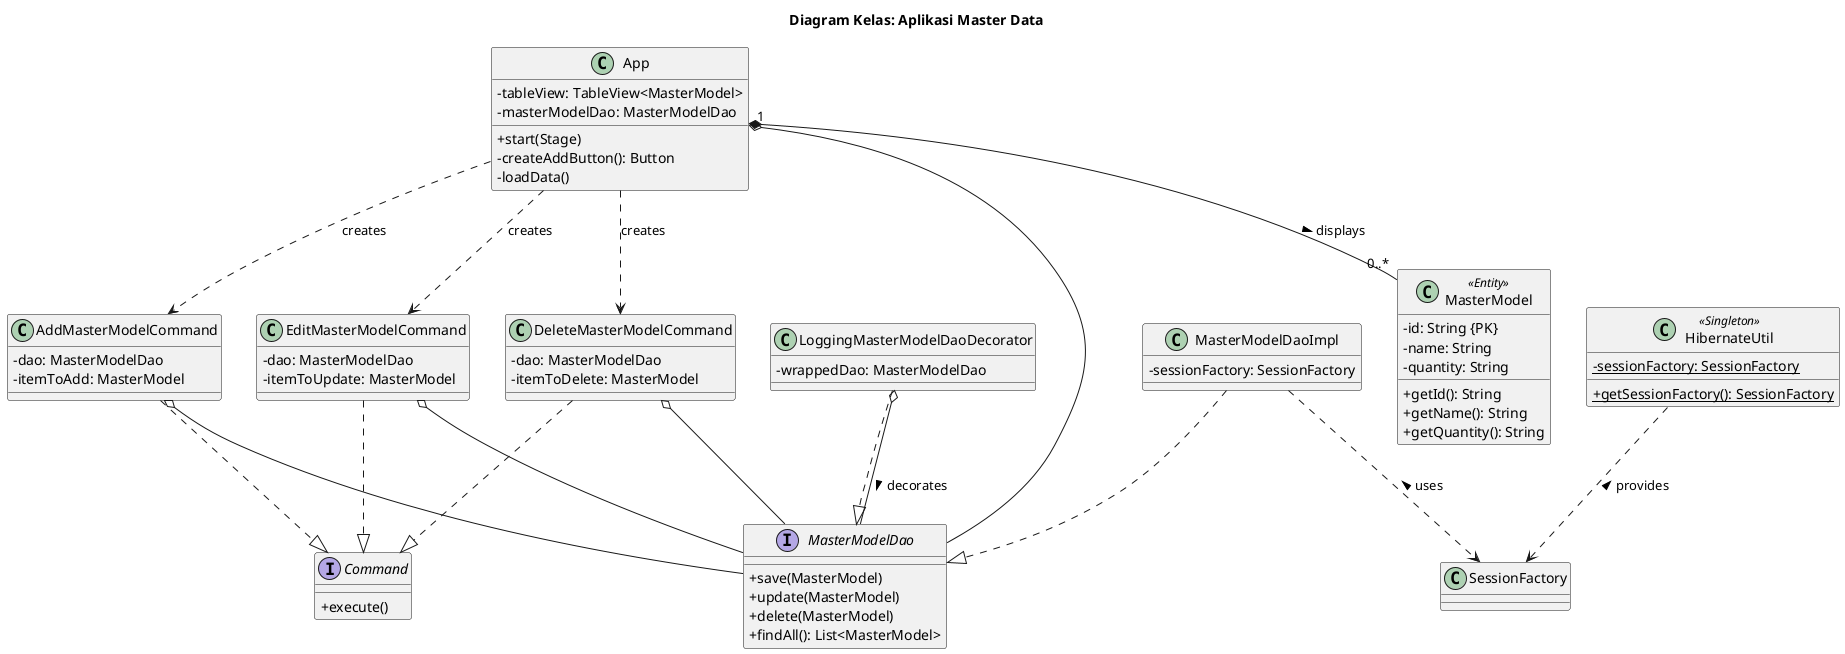 @startuml
title Diagram Kelas: Aplikasi Master Data

skinparam classAttributeIconSize 0

interface Command {
  + execute()
}

class App {
  - tableView: TableView<MasterModel>
  - masterModelDao: MasterModelDao
  + start(Stage)
  - createAddButton(): Button
  - loadData()
}

class MasterModel <<Entity>> {
  - id: String {PK}
  - name: String
  - quantity: String
  + getId(): String
  + getName(): String
  + getQuantity(): String
}

interface MasterModelDao {
  + save(MasterModel)
  + update(MasterModel)
  + delete(MasterModel)
  + findAll(): List<MasterModel>
}

class MasterModelDaoImpl {
  - sessionFactory: SessionFactory
}

class LoggingMasterModelDaoDecorator {
  - wrappedDao: MasterModelDao
}

class HibernateUtil <<Singleton>> {
  - {static} sessionFactory: SessionFactory
  + {static} getSessionFactory(): SessionFactory
}

class AddMasterModelCommand {
  - dao: MasterModelDao
  - itemToAdd: MasterModel
}
class EditMasterModelCommand {
  - dao: MasterModelDao
  - itemToUpdate: MasterModel
}
class DeleteMasterModelCommand {
  - dao: MasterModelDao
  - itemToDelete: MasterModel
}

App o-- MasterModelDao
App ..> AddMasterModelCommand : creates
App ..> EditMasterModelCommand : creates
App ..> DeleteMasterModelCommand : creates

LoggingMasterModelDaoDecorator o-- MasterModelDao : decorates >
MasterModelDaoImpl ..> SessionFactory : uses <
HibernateUtil ..> SessionFactory : provides <

AddMasterModelCommand o-- MasterModelDao
EditMasterModelCommand o-- MasterModelDao
DeleteMasterModelCommand o-- MasterModelDao

MasterModelDaoImpl ..|> MasterModelDao
LoggingMasterModelDaoDecorator ..|> MasterModelDao
AddMasterModelCommand ..|> Command
EditMasterModelCommand ..|> Command
DeleteMasterModelCommand ..|> Command

App "1" *-- "0..*" MasterModel : displays >

@enduml